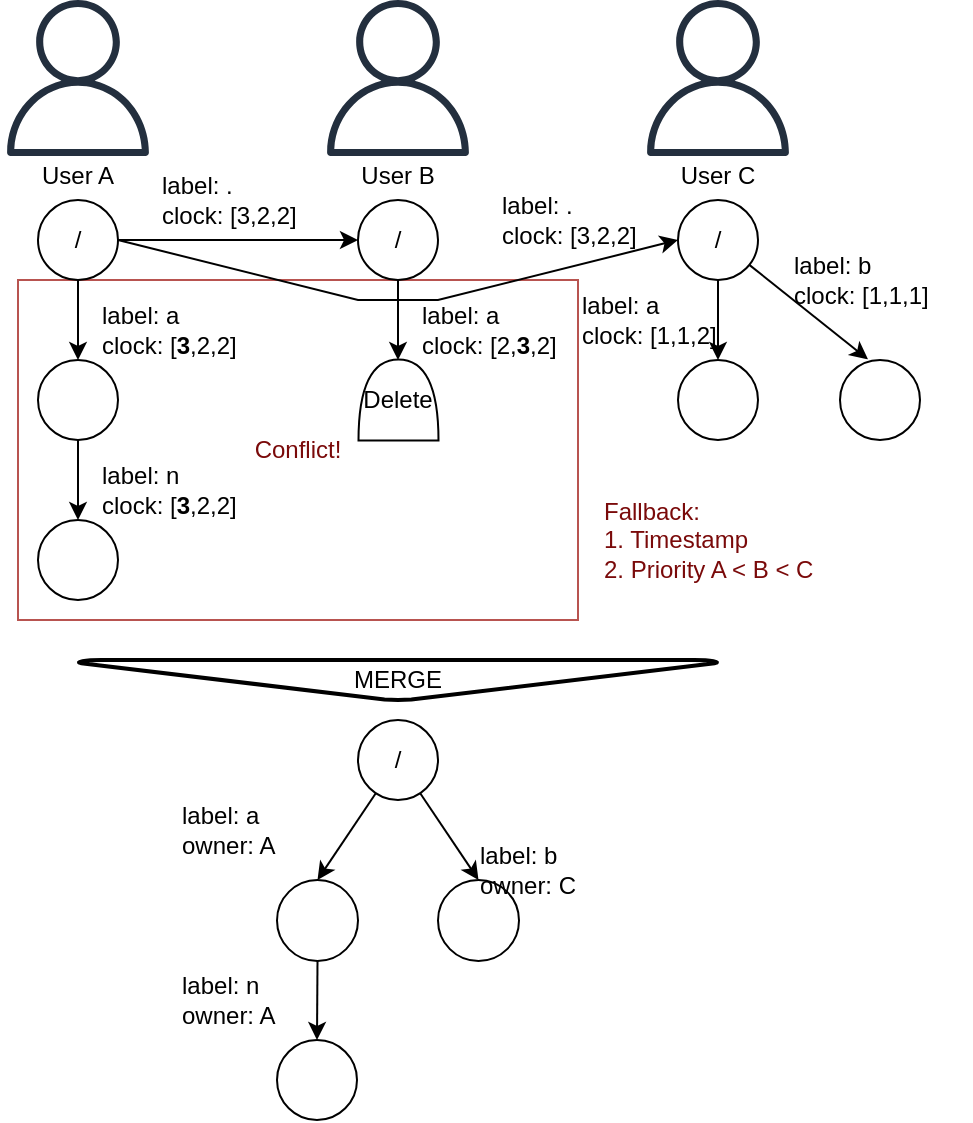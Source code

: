 <mxfile version="14.1.8" type="device"><diagram id="h8BAI_BYEeastWbrm0TO" name="Seite-1"><mxGraphModel dx="907" dy="807" grid="1" gridSize="10" guides="1" tooltips="1" connect="1" arrows="1" fold="1" page="1" pageScale="1" pageWidth="827" pageHeight="1169" math="0" shadow="0"><root><mxCell id="0"/><mxCell id="1" parent="0"/><mxCell id="Zo06HRXGBnoM_LSmT35K-47" value="&lt;font color=&quot;#7a0a0a&quot;&gt;Conflict!&lt;/font&gt;" style="rounded=0;whiteSpace=wrap;html=1;strokeColor=#b85450;fillColor=none;" vertex="1" parent="1"><mxGeometry x="110" y="160" width="280" height="170" as="geometry"/></mxCell><mxCell id="Zo06HRXGBnoM_LSmT35K-17" style="edgeStyle=orthogonalEdgeStyle;rounded=0;orthogonalLoop=1;jettySize=auto;html=1;entryX=0.5;entryY=0;entryDx=0;entryDy=0;" edge="1" parent="1" source="Zo06HRXGBnoM_LSmT35K-1" target="Zo06HRXGBnoM_LSmT35K-11"><mxGeometry relative="1" as="geometry"/></mxCell><mxCell id="Zo06HRXGBnoM_LSmT35K-23" style="edgeStyle=none;rounded=0;orthogonalLoop=1;jettySize=auto;html=1;entryX=0;entryY=0.5;entryDx=0;entryDy=0;startArrow=none;startFill=0;" edge="1" parent="1" source="Zo06HRXGBnoM_LSmT35K-1" target="Zo06HRXGBnoM_LSmT35K-2"><mxGeometry relative="1" as="geometry"/></mxCell><mxCell id="Zo06HRXGBnoM_LSmT35K-1" value="/" style="ellipse;whiteSpace=wrap;html=1;aspect=fixed;" vertex="1" parent="1"><mxGeometry x="120" y="120" width="40" height="40" as="geometry"/></mxCell><mxCell id="Zo06HRXGBnoM_LSmT35K-18" style="edgeStyle=orthogonalEdgeStyle;rounded=0;orthogonalLoop=1;jettySize=auto;html=1;entryX=0.5;entryY=0;entryDx=0;entryDy=0;" edge="1" parent="1" source="Zo06HRXGBnoM_LSmT35K-2"><mxGeometry relative="1" as="geometry"><mxPoint x="300" y="200.0" as="targetPoint"/></mxGeometry></mxCell><mxCell id="Zo06HRXGBnoM_LSmT35K-24" style="edgeStyle=none;rounded=0;orthogonalLoop=1;jettySize=auto;html=1;entryX=0;entryY=0.5;entryDx=0;entryDy=0;startArrow=none;startFill=0;exitX=1;exitY=0.5;exitDx=0;exitDy=0;" edge="1" parent="1" source="Zo06HRXGBnoM_LSmT35K-1" target="Zo06HRXGBnoM_LSmT35K-3"><mxGeometry relative="1" as="geometry"><Array as="points"><mxPoint x="280" y="170"/><mxPoint x="320" y="170"/></Array></mxGeometry></mxCell><mxCell id="Zo06HRXGBnoM_LSmT35K-2" value="/" style="ellipse;whiteSpace=wrap;html=1;aspect=fixed;" vertex="1" parent="1"><mxGeometry x="280" y="120" width="40" height="40" as="geometry"/></mxCell><mxCell id="Zo06HRXGBnoM_LSmT35K-19" style="rounded=0;orthogonalLoop=1;jettySize=auto;html=1;entryX=0.5;entryY=0;entryDx=0;entryDy=0;" edge="1" parent="1" source="Zo06HRXGBnoM_LSmT35K-3" target="Zo06HRXGBnoM_LSmT35K-13"><mxGeometry relative="1" as="geometry"/></mxCell><mxCell id="Zo06HRXGBnoM_LSmT35K-20" style="edgeStyle=none;rounded=0;orthogonalLoop=1;jettySize=auto;html=1;entryX=0.35;entryY=-0.008;entryDx=0;entryDy=0;entryPerimeter=0;" edge="1" parent="1" source="Zo06HRXGBnoM_LSmT35K-3" target="Zo06HRXGBnoM_LSmT35K-14"><mxGeometry relative="1" as="geometry"/></mxCell><mxCell id="Zo06HRXGBnoM_LSmT35K-3" value="/" style="ellipse;whiteSpace=wrap;html=1;aspect=fixed;" vertex="1" parent="1"><mxGeometry x="440" y="120" width="40" height="40" as="geometry"/></mxCell><mxCell id="Zo06HRXGBnoM_LSmT35K-5" value="" style="outlineConnect=0;fontColor=#232F3E;gradientColor=none;fillColor=#232F3E;strokeColor=none;dashed=0;verticalLabelPosition=bottom;verticalAlign=top;align=center;html=1;fontSize=12;fontStyle=0;aspect=fixed;pointerEvents=1;shape=mxgraph.aws4.user;" vertex="1" parent="1"><mxGeometry x="101" y="20" width="78" height="78" as="geometry"/></mxCell><mxCell id="Zo06HRXGBnoM_LSmT35K-6" value="" style="outlineConnect=0;fontColor=#232F3E;gradientColor=none;fillColor=#232F3E;strokeColor=none;dashed=0;verticalLabelPosition=bottom;verticalAlign=top;align=center;html=1;fontSize=12;fontStyle=0;aspect=fixed;pointerEvents=1;shape=mxgraph.aws4.user;" vertex="1" parent="1"><mxGeometry x="261" y="20" width="78" height="78" as="geometry"/></mxCell><mxCell id="Zo06HRXGBnoM_LSmT35K-7" value="" style="outlineConnect=0;fontColor=#232F3E;gradientColor=none;fillColor=#232F3E;strokeColor=none;dashed=0;verticalLabelPosition=bottom;verticalAlign=top;align=center;html=1;fontSize=12;fontStyle=0;aspect=fixed;pointerEvents=1;shape=mxgraph.aws4.user;" vertex="1" parent="1"><mxGeometry x="421" y="20" width="78" height="78" as="geometry"/></mxCell><mxCell id="Zo06HRXGBnoM_LSmT35K-8" value="User A" style="text;html=1;strokeColor=none;fillColor=none;align=center;verticalAlign=middle;whiteSpace=wrap;rounded=0;" vertex="1" parent="1"><mxGeometry x="120" y="98" width="40" height="20" as="geometry"/></mxCell><mxCell id="Zo06HRXGBnoM_LSmT35K-9" value="User B" style="text;html=1;strokeColor=none;fillColor=none;align=center;verticalAlign=middle;whiteSpace=wrap;rounded=0;" vertex="1" parent="1"><mxGeometry x="280" y="98" width="40" height="20" as="geometry"/></mxCell><mxCell id="Zo06HRXGBnoM_LSmT35K-10" value="User C" style="text;html=1;strokeColor=none;fillColor=none;align=center;verticalAlign=middle;whiteSpace=wrap;rounded=0;" vertex="1" parent="1"><mxGeometry x="440" y="98" width="40" height="20" as="geometry"/></mxCell><mxCell id="Zo06HRXGBnoM_LSmT35K-21" style="edgeStyle=none;rounded=0;orthogonalLoop=1;jettySize=auto;html=1;entryX=0.5;entryY=0;entryDx=0;entryDy=0;" edge="1" parent="1" source="Zo06HRXGBnoM_LSmT35K-11" target="Zo06HRXGBnoM_LSmT35K-15"><mxGeometry relative="1" as="geometry"/></mxCell><mxCell id="Zo06HRXGBnoM_LSmT35K-11" value="" style="ellipse;whiteSpace=wrap;html=1;aspect=fixed;" vertex="1" parent="1"><mxGeometry x="120" y="200" width="40" height="40" as="geometry"/></mxCell><mxCell id="Zo06HRXGBnoM_LSmT35K-13" value="" style="ellipse;whiteSpace=wrap;html=1;aspect=fixed;" vertex="1" parent="1"><mxGeometry x="440" y="200" width="40" height="40" as="geometry"/></mxCell><mxCell id="Zo06HRXGBnoM_LSmT35K-14" value="" style="ellipse;whiteSpace=wrap;html=1;aspect=fixed;" vertex="1" parent="1"><mxGeometry x="521" y="200" width="40" height="40" as="geometry"/></mxCell><mxCell id="Zo06HRXGBnoM_LSmT35K-15" value="" style="ellipse;whiteSpace=wrap;html=1;aspect=fixed;" vertex="1" parent="1"><mxGeometry x="120" y="280" width="40" height="40" as="geometry"/></mxCell><mxCell id="Zo06HRXGBnoM_LSmT35K-25" value="label: .&lt;br&gt;clock: [3,2,2]" style="text;html=1;strokeColor=none;fillColor=none;align=left;verticalAlign=middle;whiteSpace=wrap;rounded=0;" vertex="1" parent="1"><mxGeometry x="180" y="100" width="70" height="40" as="geometry"/></mxCell><mxCell id="Zo06HRXGBnoM_LSmT35K-26" value="label: .&lt;br&gt;clock: [3,2,2]" style="text;html=1;strokeColor=none;fillColor=none;align=left;verticalAlign=middle;whiteSpace=wrap;rounded=0;" vertex="1" parent="1"><mxGeometry x="350" y="110" width="80" height="40" as="geometry"/></mxCell><mxCell id="Zo06HRXGBnoM_LSmT35K-29" value="label: a&lt;br&gt;clock: [&lt;b&gt;3&lt;/b&gt;,2,2]" style="text;html=1;strokeColor=none;fillColor=none;align=left;verticalAlign=middle;whiteSpace=wrap;rounded=0;" vertex="1" parent="1"><mxGeometry x="149.5" y="170" width="91" height="30" as="geometry"/></mxCell><mxCell id="Zo06HRXGBnoM_LSmT35K-30" value="label: a&lt;br&gt;clock: [2,&lt;b&gt;3&lt;/b&gt;,2]" style="text;html=1;strokeColor=none;fillColor=none;align=left;verticalAlign=middle;whiteSpace=wrap;rounded=0;" vertex="1" parent="1"><mxGeometry x="310" y="170" width="91" height="30" as="geometry"/></mxCell><mxCell id="Zo06HRXGBnoM_LSmT35K-31" value="label: a&lt;br&gt;clock: [1,1,2]" style="text;html=1;strokeColor=none;fillColor=none;align=left;verticalAlign=middle;whiteSpace=wrap;rounded=0;" vertex="1" parent="1"><mxGeometry x="390" y="160" width="80" height="40" as="geometry"/></mxCell><mxCell id="Zo06HRXGBnoM_LSmT35K-32" value="label: b&lt;br&gt;clock: [1,1,1]" style="text;html=1;strokeColor=none;fillColor=none;align=left;verticalAlign=middle;whiteSpace=wrap;rounded=0;" vertex="1" parent="1"><mxGeometry x="495.5" y="140" width="91" height="40" as="geometry"/></mxCell><mxCell id="Zo06HRXGBnoM_LSmT35K-33" value="label: n&lt;br&gt;clock: [&lt;b&gt;3&lt;/b&gt;,2,2]" style="text;html=1;strokeColor=none;fillColor=none;align=left;verticalAlign=middle;whiteSpace=wrap;rounded=0;" vertex="1" parent="1"><mxGeometry x="149.5" y="260" width="70" height="10" as="geometry"/></mxCell><mxCell id="Zo06HRXGBnoM_LSmT35K-35" style="rounded=0;orthogonalLoop=1;jettySize=auto;html=1;entryX=0.5;entryY=0;entryDx=0;entryDy=0;" edge="1" parent="1" source="Zo06HRXGBnoM_LSmT35K-36" target="Zo06HRXGBnoM_LSmT35K-38"><mxGeometry relative="1" as="geometry"/></mxCell><mxCell id="Zo06HRXGBnoM_LSmT35K-44" style="edgeStyle=none;rounded=0;orthogonalLoop=1;jettySize=auto;html=1;entryX=0.5;entryY=0;entryDx=0;entryDy=0;startArrow=none;startFill=0;" edge="1" parent="1" source="Zo06HRXGBnoM_LSmT35K-36" target="Zo06HRXGBnoM_LSmT35K-43"><mxGeometry relative="1" as="geometry"/></mxCell><mxCell id="Zo06HRXGBnoM_LSmT35K-36" value="/" style="ellipse;whiteSpace=wrap;html=1;aspect=fixed;" vertex="1" parent="1"><mxGeometry x="280" y="380" width="40" height="40" as="geometry"/></mxCell><mxCell id="Zo06HRXGBnoM_LSmT35K-37" style="edgeStyle=none;rounded=0;orthogonalLoop=1;jettySize=auto;html=1;entryX=0.5;entryY=0;entryDx=0;entryDy=0;" edge="1" parent="1" source="Zo06HRXGBnoM_LSmT35K-38" target="Zo06HRXGBnoM_LSmT35K-39"><mxGeometry relative="1" as="geometry"/></mxCell><mxCell id="Zo06HRXGBnoM_LSmT35K-38" value="" style="ellipse;whiteSpace=wrap;html=1;aspect=fixed;" vertex="1" parent="1"><mxGeometry x="239.5" y="460" width="40.5" height="40.5" as="geometry"/></mxCell><mxCell id="Zo06HRXGBnoM_LSmT35K-39" value="" style="ellipse;whiteSpace=wrap;html=1;aspect=fixed;" vertex="1" parent="1"><mxGeometry x="239.5" y="540" width="40" height="40" as="geometry"/></mxCell><mxCell id="Zo06HRXGBnoM_LSmT35K-40" value="MERGE" style="strokeWidth=2;html=1;shape=mxgraph.flowchart.merge_or_storage;whiteSpace=wrap;align=center;" vertex="1" parent="1"><mxGeometry x="140" y="350" width="320" height="20" as="geometry"/></mxCell><mxCell id="Zo06HRXGBnoM_LSmT35K-41" value="label: a&lt;br&gt;owner: A" style="text;html=1;strokeColor=none;fillColor=none;align=left;verticalAlign=middle;whiteSpace=wrap;rounded=0;" vertex="1" parent="1"><mxGeometry x="190" y="415" width="91" height="40" as="geometry"/></mxCell><mxCell id="Zo06HRXGBnoM_LSmT35K-42" value="label: n&lt;br&gt;owner: A" style="text;html=1;strokeColor=none;fillColor=none;align=left;verticalAlign=middle;whiteSpace=wrap;rounded=0;" vertex="1" parent="1"><mxGeometry x="190" y="510" width="70" height="20" as="geometry"/></mxCell><mxCell id="Zo06HRXGBnoM_LSmT35K-43" value="" style="ellipse;whiteSpace=wrap;html=1;aspect=fixed;" vertex="1" parent="1"><mxGeometry x="320" y="460" width="40.5" height="40.5" as="geometry"/></mxCell><mxCell id="Zo06HRXGBnoM_LSmT35K-45" value="label: b&lt;br&gt;owner: C" style="text;html=1;strokeColor=none;fillColor=none;align=left;verticalAlign=middle;whiteSpace=wrap;rounded=0;" vertex="1" parent="1"><mxGeometry x="339" y="435" width="91" height="40" as="geometry"/></mxCell><mxCell id="Zo06HRXGBnoM_LSmT35K-48" value="&lt;font color=&quot;#7a0a0a&quot;&gt;Fallback:&lt;br&gt;1. Timestamp&lt;br&gt;2. Priority A &amp;lt; B &amp;lt; C&lt;/font&gt;" style="text;html=1;strokeColor=none;fillColor=none;align=left;verticalAlign=middle;whiteSpace=wrap;rounded=0;" vertex="1" parent="1"><mxGeometry x="401" y="265" width="130" height="50" as="geometry"/></mxCell><mxCell id="Zo06HRXGBnoM_LSmT35K-50" value="" style="shape=or;whiteSpace=wrap;html=1;fillColor=none;align=left;rotation=-90;" vertex="1" parent="1"><mxGeometry x="280" y="200" width="40.5" height="40" as="geometry"/></mxCell><mxCell id="Zo06HRXGBnoM_LSmT35K-53" value="Delete" style="text;html=1;strokeColor=none;fillColor=none;align=center;verticalAlign=middle;whiteSpace=wrap;rounded=0;" vertex="1" parent="1"><mxGeometry x="280" y="210" width="40" height="20" as="geometry"/></mxCell></root></mxGraphModel></diagram></mxfile>